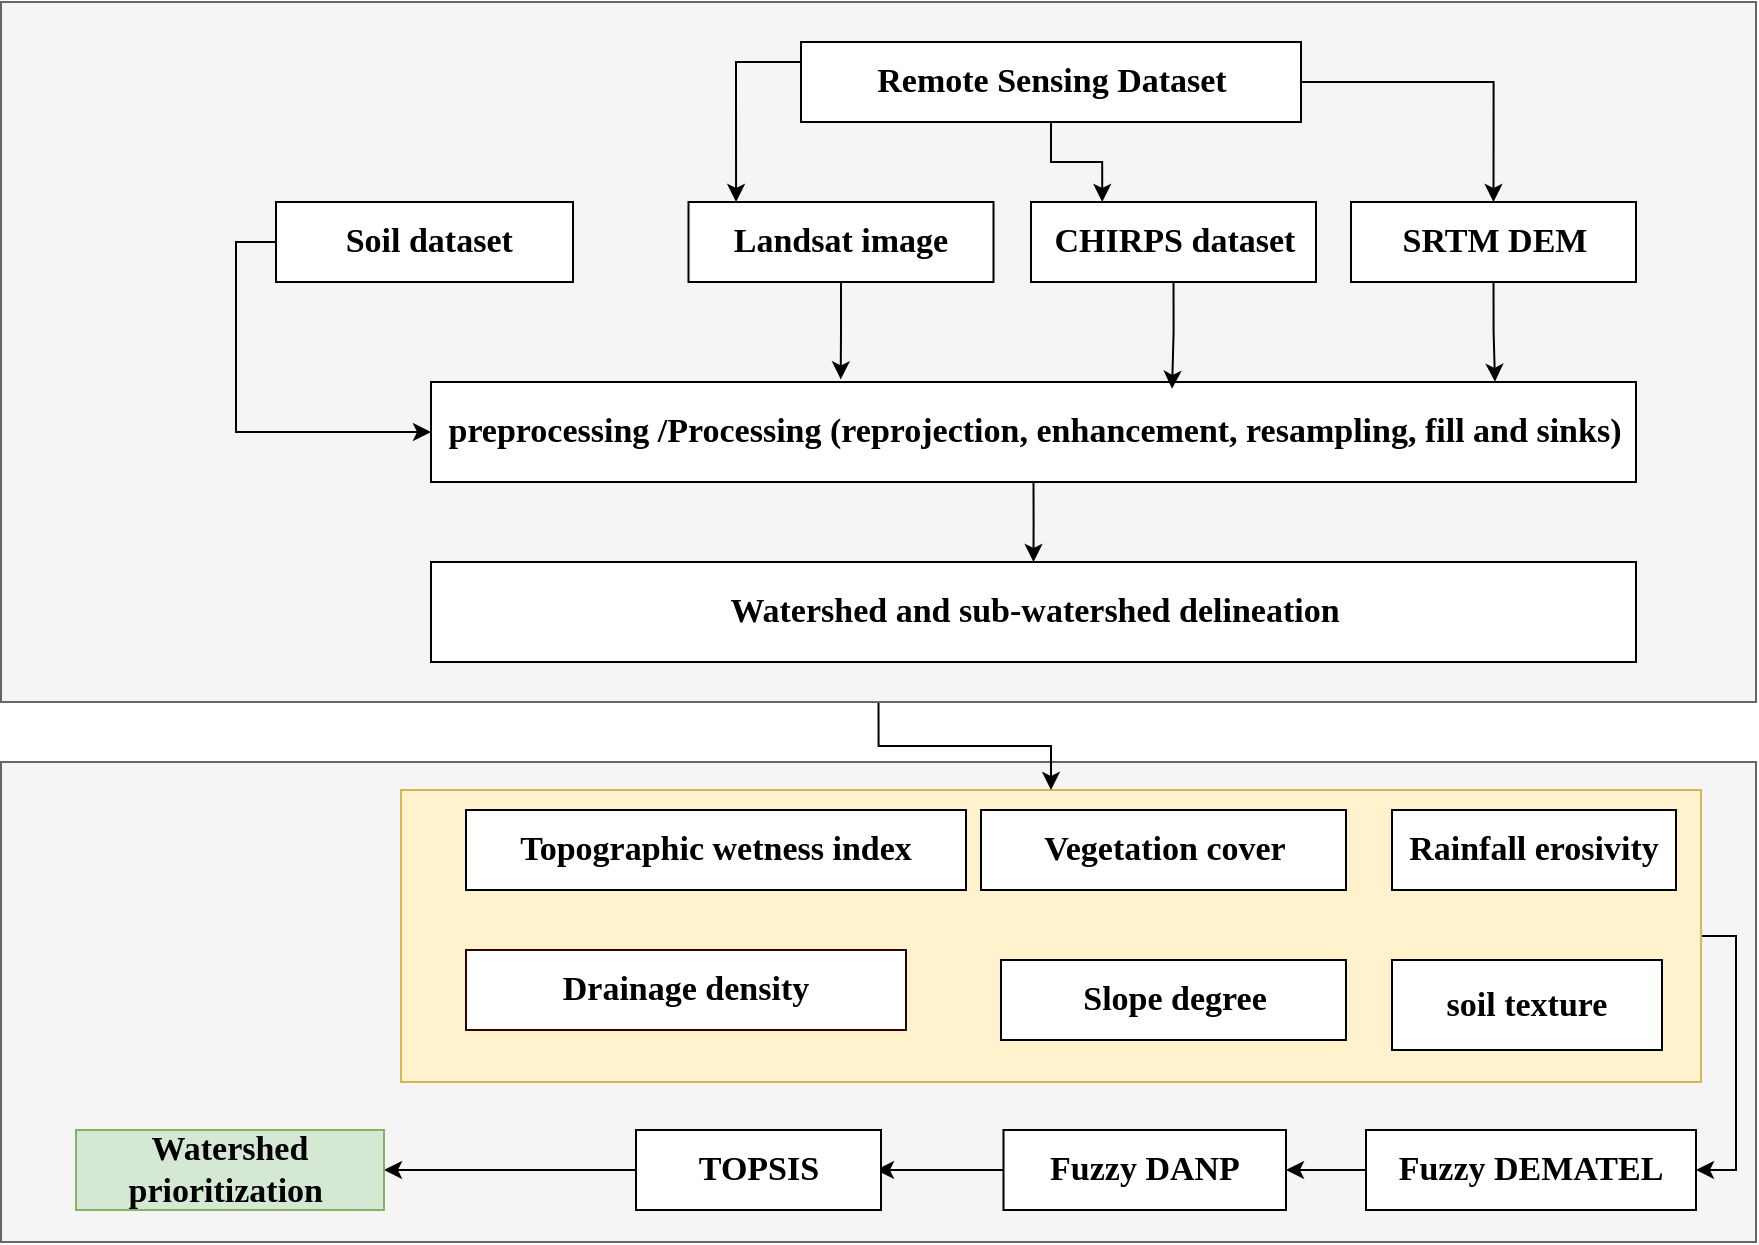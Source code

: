 <mxfile version="28.2.7">
  <diagram name="Page-1" id="t93nePplv1bX5VRD2M3A">
    <mxGraphModel dx="872" dy="439" grid="1" gridSize="10" guides="1" tooltips="1" connect="1" arrows="1" fold="1" page="1" pageScale="1" pageWidth="1169" pageHeight="827" math="0" shadow="0">
      <root>
        <mxCell id="0" />
        <mxCell id="1" parent="0" />
        <mxCell id="rc6Js2rve7goH0_EYzzB-37" value="" style="rounded=0;whiteSpace=wrap;html=1;fillColor=#f5f5f5;strokeColor=#666666;fontColor=#333333;" parent="1" vertex="1">
          <mxGeometry x="82.5" y="400" width="877.5" height="240" as="geometry" />
        </mxCell>
        <mxCell id="rc6Js2rve7goH0_EYzzB-49" style="edgeStyle=orthogonalEdgeStyle;rounded=0;orthogonalLoop=1;jettySize=auto;html=1;exitX=1;exitY=0.5;exitDx=0;exitDy=0;entryX=1;entryY=0.5;entryDx=0;entryDy=0;" parent="1" source="rc6Js2rve7goH0_EYzzB-39" target="rc6Js2rve7goH0_EYzzB-15" edge="1">
          <mxGeometry relative="1" as="geometry">
            <Array as="points">
              <mxPoint x="950" y="487" />
              <mxPoint x="950" y="604" />
            </Array>
          </mxGeometry>
        </mxCell>
        <mxCell id="rc6Js2rve7goH0_EYzzB-39" value="" style="rounded=0;whiteSpace=wrap;html=1;fillColor=#fff2cc;strokeColor=#d6b656;" parent="1" vertex="1">
          <mxGeometry x="282.5" y="414" width="650" height="146" as="geometry" />
        </mxCell>
        <mxCell id="rc6Js2rve7goH0_EYzzB-1" value="&lt;b&gt;&lt;font style=&quot;font-size: 17px;&quot; face=&quot;Times New Roman&quot;&gt;soil texture&lt;/font&gt;&lt;/b&gt;" style="rounded=0;whiteSpace=wrap;html=1;" parent="1" vertex="1">
          <mxGeometry x="778" y="499" width="135" height="45" as="geometry" />
        </mxCell>
        <mxCell id="rc6Js2rve7goH0_EYzzB-2" value="&lt;b&gt;&lt;font style=&quot;font-size: 17px;&quot; face=&quot;Times New Roman&quot;&gt;Topographic wetness index&lt;/font&gt;&lt;/b&gt;" style="rounded=0;whiteSpace=wrap;html=1;" parent="1" vertex="1">
          <mxGeometry x="315" y="424" width="250" height="40" as="geometry" />
        </mxCell>
        <mxCell id="rc6Js2rve7goH0_EYzzB-3" value="&lt;b&gt;&lt;font style=&quot;font-size: 17px;&quot; face=&quot;Times New Roman&quot;&gt;Vegetation cover&lt;/font&gt;&lt;/b&gt;" style="rounded=0;whiteSpace=wrap;html=1;" parent="1" vertex="1">
          <mxGeometry x="572.5" y="424" width="182.5" height="40" as="geometry" />
        </mxCell>
        <mxCell id="rc6Js2rve7goH0_EYzzB-48" style="edgeStyle=orthogonalEdgeStyle;rounded=0;orthogonalLoop=1;jettySize=auto;html=1;exitX=0.5;exitY=1;exitDx=0;exitDy=0;entryX=0.5;entryY=0;entryDx=0;entryDy=0;" parent="1" source="rc6Js2rve7goH0_EYzzB-36" target="rc6Js2rve7goH0_EYzzB-39" edge="1">
          <mxGeometry relative="1" as="geometry" />
        </mxCell>
        <mxCell id="rc6Js2rve7goH0_EYzzB-36" value="" style="rounded=0;whiteSpace=wrap;html=1;fillColor=#f5f5f5;strokeColor=#666666;fontColor=#333333;" parent="1" vertex="1">
          <mxGeometry x="82.5" y="20" width="877.5" height="350" as="geometry" />
        </mxCell>
        <mxCell id="rc6Js2rve7goH0_EYzzB-4" value="&lt;font face=&quot;Times New Roman&quot;&gt;&lt;span style=&quot;font-size: 17px;&quot;&gt;&lt;b&gt;Rainfall erosivity&lt;/b&gt;&lt;/span&gt;&lt;/font&gt;" style="rounded=0;whiteSpace=wrap;html=1;" parent="1" vertex="1">
          <mxGeometry x="778" y="424" width="142" height="40" as="geometry" />
        </mxCell>
        <mxCell id="rc6Js2rve7goH0_EYzzB-5" value="&lt;font face=&quot;Times New Roman&quot;&gt;&lt;span style=&quot;font-size: 17px;&quot;&gt;&lt;b&gt;Drainage density&lt;/b&gt;&lt;/span&gt;&lt;/font&gt;" style="rounded=0;whiteSpace=wrap;html=1;strokeColor=#330000;" parent="1" vertex="1">
          <mxGeometry x="315" y="494" width="220" height="40" as="geometry" />
        </mxCell>
        <mxCell id="rc6Js2rve7goH0_EYzzB-6" value="&lt;font face=&quot;Times New Roman&quot;&gt;&lt;span style=&quot;font-size: 17px;&quot;&gt;&lt;b&gt;Slope degree&lt;/b&gt;&lt;/span&gt;&lt;/font&gt;" style="rounded=0;whiteSpace=wrap;html=1;" parent="1" vertex="1">
          <mxGeometry x="582.5" y="499" width="172.5" height="40" as="geometry" />
        </mxCell>
        <mxCell id="rc6Js2rve7goH0_EYzzB-35" style="edgeStyle=orthogonalEdgeStyle;rounded=0;orthogonalLoop=1;jettySize=auto;html=1;exitX=0.5;exitY=1;exitDx=0;exitDy=0;" parent="1" source="rc6Js2rve7goH0_EYzzB-7" target="rc6Js2rve7goH0_EYzzB-22" edge="1">
          <mxGeometry relative="1" as="geometry" />
        </mxCell>
        <mxCell id="rc6Js2rve7goH0_EYzzB-7" value="&lt;font face=&quot;Times New Roman&quot;&gt;&lt;span style=&quot;font-size: 17px;&quot;&gt;&lt;b&gt;preprocessing /Processing (reprojection, enhancement, resampling, fill and sinks)&lt;/b&gt;&lt;/span&gt;&lt;/font&gt;" style="rounded=0;whiteSpace=wrap;html=1;" parent="1" vertex="1">
          <mxGeometry x="297.5" y="210" width="602.5" height="50" as="geometry" />
        </mxCell>
        <mxCell id="rc6Js2rve7goH0_EYzzB-8" value="&lt;font face=&quot;Times New Roman&quot;&gt;&lt;span style=&quot;font-size: 17px;&quot;&gt;&lt;b&gt;CHIRPS dataset&lt;/b&gt;&lt;/span&gt;&lt;/font&gt;" style="rounded=0;whiteSpace=wrap;html=1;" parent="1" vertex="1">
          <mxGeometry x="597.5" y="120" width="142.5" height="40" as="geometry" />
        </mxCell>
        <mxCell id="rc6Js2rve7goH0_EYzzB-9" value="&lt;font face=&quot;Times New Roman&quot;&gt;&lt;span style=&quot;font-size: 17px;&quot;&gt;&lt;b&gt;Landsat image&lt;/b&gt;&lt;/span&gt;&lt;/font&gt;" style="rounded=0;whiteSpace=wrap;html=1;" parent="1" vertex="1">
          <mxGeometry x="426.25" y="120" width="152.5" height="40" as="geometry" />
        </mxCell>
        <mxCell id="rc6Js2rve7goH0_EYzzB-10" value="&lt;font face=&quot;Times New Roman&quot;&gt;&lt;span style=&quot;font-size: 17px;&quot;&gt;&lt;b&gt;SRTM DEM&lt;/b&gt;&lt;/span&gt;&lt;/font&gt;" style="rounded=0;whiteSpace=wrap;html=1;" parent="1" vertex="1">
          <mxGeometry x="757.5" y="120" width="142.5" height="40" as="geometry" />
        </mxCell>
        <mxCell id="rc6Js2rve7goH0_EYzzB-31" style="edgeStyle=orthogonalEdgeStyle;rounded=0;orthogonalLoop=1;jettySize=auto;html=1;exitX=0;exitY=0.5;exitDx=0;exitDy=0;entryX=0;entryY=0.5;entryDx=0;entryDy=0;" parent="1" source="rc6Js2rve7goH0_EYzzB-11" target="rc6Js2rve7goH0_EYzzB-7" edge="1">
          <mxGeometry relative="1" as="geometry" />
        </mxCell>
        <mxCell id="rc6Js2rve7goH0_EYzzB-11" value="&lt;font face=&quot;Times New Roman&quot;&gt;&lt;span style=&quot;font-size: 17px;&quot;&gt;&lt;b&gt;&amp;nbsp;Soil dataset&lt;/b&gt;&lt;/span&gt;&lt;/font&gt;" style="rounded=0;whiteSpace=wrap;html=1;" parent="1" vertex="1">
          <mxGeometry x="220" y="120" width="148.5" height="40" as="geometry" />
        </mxCell>
        <mxCell id="rc6Js2rve7goH0_EYzzB-27" style="edgeStyle=orthogonalEdgeStyle;rounded=0;orthogonalLoop=1;jettySize=auto;html=1;exitX=1;exitY=0.5;exitDx=0;exitDy=0;entryX=0.5;entryY=0;entryDx=0;entryDy=0;" parent="1" source="rc6Js2rve7goH0_EYzzB-12" target="rc6Js2rve7goH0_EYzzB-10" edge="1">
          <mxGeometry relative="1" as="geometry" />
        </mxCell>
        <mxCell id="rc6Js2rve7goH0_EYzzB-30" style="edgeStyle=orthogonalEdgeStyle;rounded=0;orthogonalLoop=1;jettySize=auto;html=1;exitX=0.5;exitY=1;exitDx=0;exitDy=0;entryX=0.25;entryY=0;entryDx=0;entryDy=0;" parent="1" source="rc6Js2rve7goH0_EYzzB-12" target="rc6Js2rve7goH0_EYzzB-8" edge="1">
          <mxGeometry relative="1" as="geometry" />
        </mxCell>
        <mxCell id="rc6Js2rve7goH0_EYzzB-12" value="&lt;font face=&quot;Times New Roman&quot;&gt;&lt;span style=&quot;font-size: 17px;&quot;&gt;&lt;b&gt;Remote Sensing Dataset&lt;/b&gt;&lt;/span&gt;&lt;/font&gt;" style="rounded=0;whiteSpace=wrap;html=1;" parent="1" vertex="1">
          <mxGeometry x="482.5" y="40" width="250" height="40" as="geometry" />
        </mxCell>
        <mxCell id="rc6Js2rve7goH0_EYzzB-50" style="edgeStyle=orthogonalEdgeStyle;rounded=0;orthogonalLoop=1;jettySize=auto;html=1;exitX=0;exitY=0.5;exitDx=0;exitDy=0;entryX=1;entryY=0.5;entryDx=0;entryDy=0;" parent="1" source="rc6Js2rve7goH0_EYzzB-15" target="rc6Js2rve7goH0_EYzzB-16" edge="1">
          <mxGeometry relative="1" as="geometry" />
        </mxCell>
        <mxCell id="rc6Js2rve7goH0_EYzzB-15" value="&lt;font face=&quot;Times New Roman&quot;&gt;&lt;span style=&quot;font-size: 17px;&quot;&gt;&lt;b&gt;Fuzzy DEMATEL&lt;/b&gt;&lt;/span&gt;&lt;/font&gt;" style="rounded=0;whiteSpace=wrap;html=1;" parent="1" vertex="1">
          <mxGeometry x="765" y="584" width="165" height="40" as="geometry" />
        </mxCell>
        <mxCell id="rc6Js2rve7goH0_EYzzB-44" style="edgeStyle=orthogonalEdgeStyle;rounded=0;orthogonalLoop=1;jettySize=auto;html=1;exitX=0;exitY=0.5;exitDx=0;exitDy=0;entryX=1;entryY=0.5;entryDx=0;entryDy=0;" parent="1" source="rc6Js2rve7goH0_EYzzB-16" edge="1">
          <mxGeometry relative="1" as="geometry">
            <mxPoint x="520" y="604" as="targetPoint" />
          </mxGeometry>
        </mxCell>
        <mxCell id="rc6Js2rve7goH0_EYzzB-16" value="&lt;font face=&quot;Times New Roman&quot;&gt;&lt;span style=&quot;font-size: 17px;&quot;&gt;&lt;b&gt;Fuzzy DANP&lt;/b&gt;&lt;/span&gt;&lt;/font&gt;" style="rounded=0;whiteSpace=wrap;html=1;" parent="1" vertex="1">
          <mxGeometry x="583.75" y="584" width="141.25" height="40" as="geometry" />
        </mxCell>
        <mxCell id="rc6Js2rve7goH0_EYzzB-43" style="edgeStyle=orthogonalEdgeStyle;rounded=0;orthogonalLoop=1;jettySize=auto;html=1;entryX=1;entryY=0.5;entryDx=0;entryDy=0;exitX=0;exitY=0.5;exitDx=0;exitDy=0;" parent="1" source="RxQnbmZoV_eVTc-EfoEi-1" target="rc6Js2rve7goH0_EYzzB-19" edge="1">
          <mxGeometry relative="1" as="geometry">
            <mxPoint x="390" y="604" as="sourcePoint" />
          </mxGeometry>
        </mxCell>
        <mxCell id="rc6Js2rve7goH0_EYzzB-19" value="&lt;font face=&quot;Times New Roman&quot;&gt;&lt;span style=&quot;font-size: 17px;&quot;&gt;&lt;b&gt;Watershed prioritization&amp;nbsp;&lt;/b&gt;&lt;/span&gt;&lt;/font&gt;" style="rounded=0;whiteSpace=wrap;html=1;fillColor=#d5e8d4;strokeColor=#82b366;" parent="1" vertex="1">
          <mxGeometry x="120" y="584" width="154" height="40" as="geometry" />
        </mxCell>
        <mxCell id="rc6Js2rve7goH0_EYzzB-22" value="&lt;font face=&quot;Times New Roman&quot;&gt;&lt;span style=&quot;font-size: 17px;&quot;&gt;&lt;b&gt;Watershed and sub-watershed delineation&lt;/b&gt;&lt;/span&gt;&lt;/font&gt;" style="rounded=0;whiteSpace=wrap;html=1;" parent="1" vertex="1">
          <mxGeometry x="297.5" y="300" width="602.5" height="50" as="geometry" />
        </mxCell>
        <mxCell id="rc6Js2rve7goH0_EYzzB-29" style="edgeStyle=orthogonalEdgeStyle;rounded=0;orthogonalLoop=1;jettySize=auto;html=1;exitX=0;exitY=0.25;exitDx=0;exitDy=0;entryX=0.156;entryY=0;entryDx=0;entryDy=0;entryPerimeter=0;" parent="1" source="rc6Js2rve7goH0_EYzzB-12" target="rc6Js2rve7goH0_EYzzB-9" edge="1">
          <mxGeometry relative="1" as="geometry" />
        </mxCell>
        <mxCell id="rc6Js2rve7goH0_EYzzB-32" style="edgeStyle=orthogonalEdgeStyle;rounded=0;orthogonalLoop=1;jettySize=auto;html=1;exitX=0.5;exitY=1;exitDx=0;exitDy=0;entryX=0.34;entryY=-0.026;entryDx=0;entryDy=0;entryPerimeter=0;" parent="1" source="rc6Js2rve7goH0_EYzzB-9" target="rc6Js2rve7goH0_EYzzB-7" edge="1">
          <mxGeometry relative="1" as="geometry" />
        </mxCell>
        <mxCell id="rc6Js2rve7goH0_EYzzB-33" style="edgeStyle=orthogonalEdgeStyle;rounded=0;orthogonalLoop=1;jettySize=auto;html=1;exitX=0.5;exitY=1;exitDx=0;exitDy=0;entryX=0.615;entryY=0.068;entryDx=0;entryDy=0;entryPerimeter=0;" parent="1" source="rc6Js2rve7goH0_EYzzB-8" target="rc6Js2rve7goH0_EYzzB-7" edge="1">
          <mxGeometry relative="1" as="geometry" />
        </mxCell>
        <mxCell id="rc6Js2rve7goH0_EYzzB-34" style="edgeStyle=orthogonalEdgeStyle;rounded=0;orthogonalLoop=1;jettySize=auto;html=1;exitX=0.5;exitY=1;exitDx=0;exitDy=0;entryX=0.883;entryY=-0.002;entryDx=0;entryDy=0;entryPerimeter=0;" parent="1" source="rc6Js2rve7goH0_EYzzB-10" target="rc6Js2rve7goH0_EYzzB-7" edge="1">
          <mxGeometry relative="1" as="geometry" />
        </mxCell>
        <mxCell id="RxQnbmZoV_eVTc-EfoEi-1" value="&lt;font face=&quot;Times New Roman&quot;&gt;&lt;span style=&quot;font-size: 17px;&quot;&gt;&lt;b&gt;TOPSIS&lt;/b&gt;&lt;/span&gt;&lt;/font&gt;" style="rounded=0;whiteSpace=wrap;html=1;" vertex="1" parent="1">
          <mxGeometry x="400" y="584" width="122.5" height="40" as="geometry" />
        </mxCell>
      </root>
    </mxGraphModel>
  </diagram>
</mxfile>
